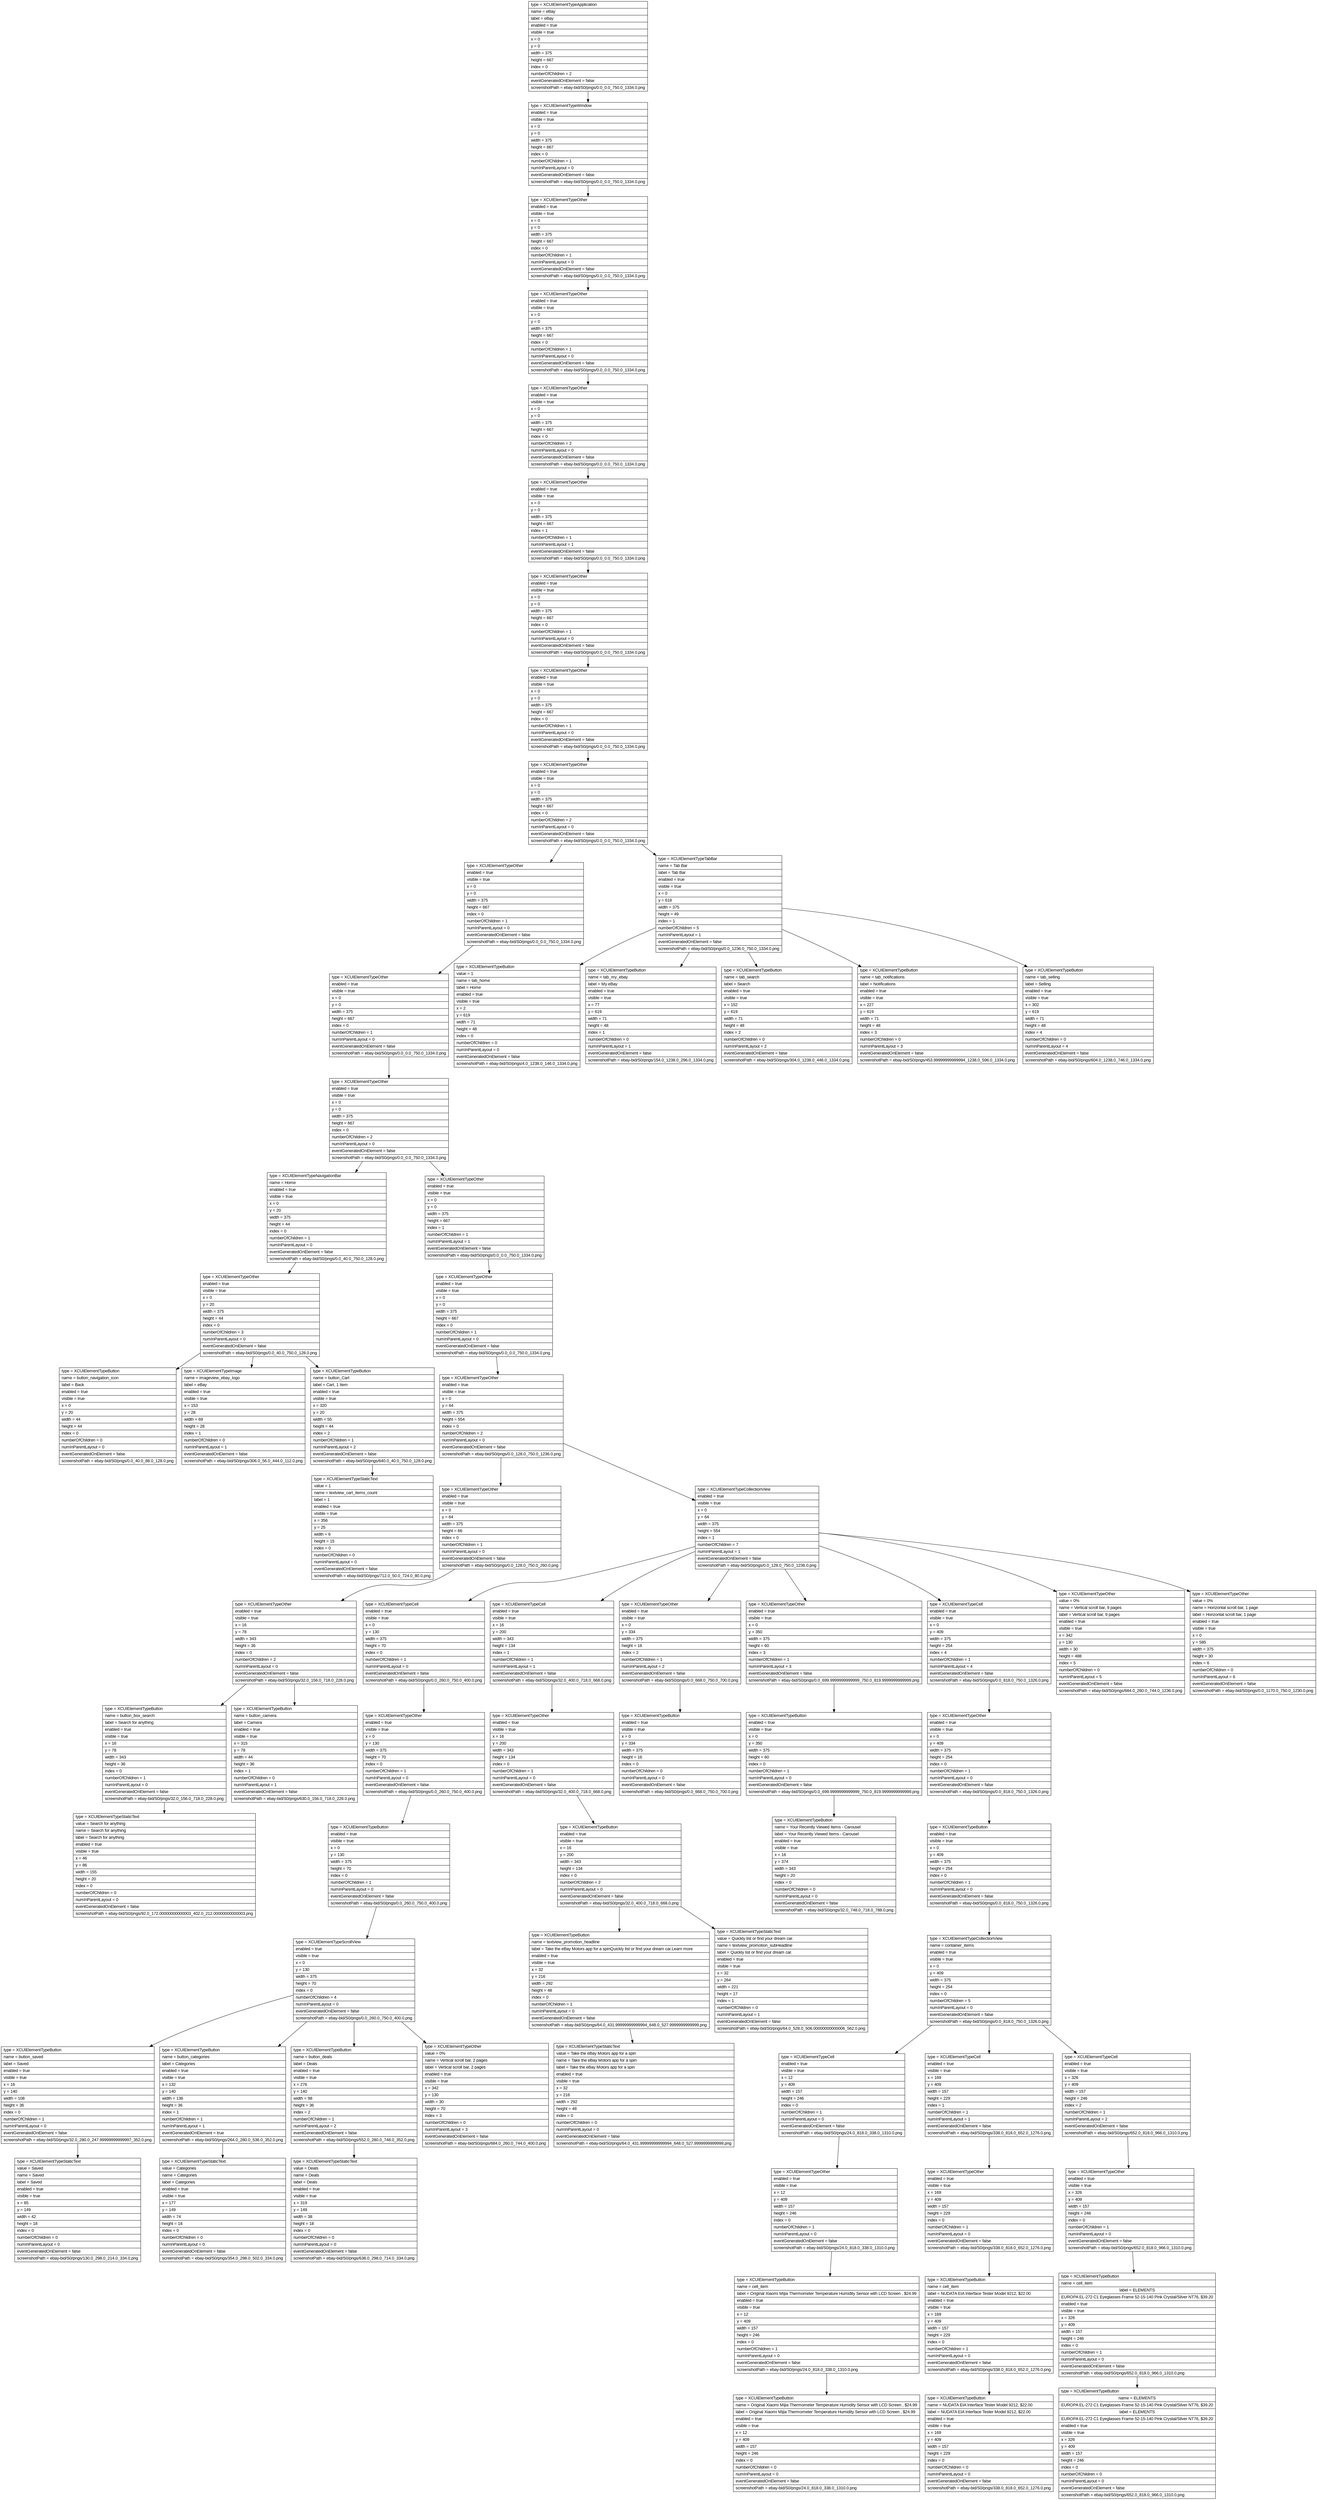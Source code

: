 digraph Layout {

	node [shape=record fontname=Arial];

	0	[label="{type = XCUIElementTypeApplication\l|name = eBay\l|label = eBay\l|enabled = true\l|visible = true\l|x = 0\l|y = 0\l|width = 375\l|height = 667\l|index = 0\l|numberOfChildren = 2\l|eventGeneratedOnElement = false \l|screenshotPath = ebay-bid/S0/pngs/0.0_0.0_750.0_1334.0.png\l}"]
	1	[label="{type = XCUIElementTypeWindow\l|enabled = true\l|visible = true\l|x = 0\l|y = 0\l|width = 375\l|height = 667\l|index = 0\l|numberOfChildren = 1\l|numInParentLayout = 0\l|eventGeneratedOnElement = false \l|screenshotPath = ebay-bid/S0/pngs/0.0_0.0_750.0_1334.0.png\l}"]
	2	[label="{type = XCUIElementTypeOther\l|enabled = true\l|visible = true\l|x = 0\l|y = 0\l|width = 375\l|height = 667\l|index = 0\l|numberOfChildren = 1\l|numInParentLayout = 0\l|eventGeneratedOnElement = false \l|screenshotPath = ebay-bid/S0/pngs/0.0_0.0_750.0_1334.0.png\l}"]
	3	[label="{type = XCUIElementTypeOther\l|enabled = true\l|visible = true\l|x = 0\l|y = 0\l|width = 375\l|height = 667\l|index = 0\l|numberOfChildren = 1\l|numInParentLayout = 0\l|eventGeneratedOnElement = false \l|screenshotPath = ebay-bid/S0/pngs/0.0_0.0_750.0_1334.0.png\l}"]
	4	[label="{type = XCUIElementTypeOther\l|enabled = true\l|visible = true\l|x = 0\l|y = 0\l|width = 375\l|height = 667\l|index = 0\l|numberOfChildren = 2\l|numInParentLayout = 0\l|eventGeneratedOnElement = false \l|screenshotPath = ebay-bid/S0/pngs/0.0_0.0_750.0_1334.0.png\l}"]
	5	[label="{type = XCUIElementTypeOther\l|enabled = true\l|visible = true\l|x = 0\l|y = 0\l|width = 375\l|height = 667\l|index = 1\l|numberOfChildren = 1\l|numInParentLayout = 1\l|eventGeneratedOnElement = false \l|screenshotPath = ebay-bid/S0/pngs/0.0_0.0_750.0_1334.0.png\l}"]
	6	[label="{type = XCUIElementTypeOther\l|enabled = true\l|visible = true\l|x = 0\l|y = 0\l|width = 375\l|height = 667\l|index = 0\l|numberOfChildren = 1\l|numInParentLayout = 0\l|eventGeneratedOnElement = false \l|screenshotPath = ebay-bid/S0/pngs/0.0_0.0_750.0_1334.0.png\l}"]
	7	[label="{type = XCUIElementTypeOther\l|enabled = true\l|visible = true\l|x = 0\l|y = 0\l|width = 375\l|height = 667\l|index = 0\l|numberOfChildren = 1\l|numInParentLayout = 0\l|eventGeneratedOnElement = false \l|screenshotPath = ebay-bid/S0/pngs/0.0_0.0_750.0_1334.0.png\l}"]
	8	[label="{type = XCUIElementTypeOther\l|enabled = true\l|visible = true\l|x = 0\l|y = 0\l|width = 375\l|height = 667\l|index = 0\l|numberOfChildren = 2\l|numInParentLayout = 0\l|eventGeneratedOnElement = false \l|screenshotPath = ebay-bid/S0/pngs/0.0_0.0_750.0_1334.0.png\l}"]
	9	[label="{type = XCUIElementTypeOther\l|enabled = true\l|visible = true\l|x = 0\l|y = 0\l|width = 375\l|height = 667\l|index = 0\l|numberOfChildren = 1\l|numInParentLayout = 0\l|eventGeneratedOnElement = false \l|screenshotPath = ebay-bid/S0/pngs/0.0_0.0_750.0_1334.0.png\l}"]
	10	[label="{type = XCUIElementTypeTabBar\l|name = Tab Bar\l|label = Tab Bar\l|enabled = true\l|visible = true\l|x = 0\l|y = 618\l|width = 375\l|height = 49\l|index = 1\l|numberOfChildren = 5\l|numInParentLayout = 1\l|eventGeneratedOnElement = false \l|screenshotPath = ebay-bid/S0/pngs/0.0_1236.0_750.0_1334.0.png\l}"]
	11	[label="{type = XCUIElementTypeOther\l|enabled = true\l|visible = true\l|x = 0\l|y = 0\l|width = 375\l|height = 667\l|index = 0\l|numberOfChildren = 1\l|numInParentLayout = 0\l|eventGeneratedOnElement = false \l|screenshotPath = ebay-bid/S0/pngs/0.0_0.0_750.0_1334.0.png\l}"]
	12	[label="{type = XCUIElementTypeButton\l|value = 1\l|name = tab_home\l|label = Home\l|enabled = true\l|visible = true\l|x = 2\l|y = 619\l|width = 71\l|height = 48\l|index = 0\l|numberOfChildren = 0\l|numInParentLayout = 0\l|eventGeneratedOnElement = false \l|screenshotPath = ebay-bid/S0/pngs/4.0_1238.0_146.0_1334.0.png\l}"]
	13	[label="{type = XCUIElementTypeButton\l|name = tab_my_ebay\l|label = My eBay\l|enabled = true\l|visible = true\l|x = 77\l|y = 619\l|width = 71\l|height = 48\l|index = 1\l|numberOfChildren = 0\l|numInParentLayout = 1\l|eventGeneratedOnElement = false \l|screenshotPath = ebay-bid/S0/pngs/154.0_1238.0_296.0_1334.0.png\l}"]
	14	[label="{type = XCUIElementTypeButton\l|name = tab_search\l|label = Search\l|enabled = true\l|visible = true\l|x = 152\l|y = 619\l|width = 71\l|height = 48\l|index = 2\l|numberOfChildren = 0\l|numInParentLayout = 2\l|eventGeneratedOnElement = false \l|screenshotPath = ebay-bid/S0/pngs/304.0_1238.0_446.0_1334.0.png\l}"]
	15	[label="{type = XCUIElementTypeButton\l|name = tab_notifications\l|label = Notifications\l|enabled = true\l|visible = true\l|x = 227\l|y = 619\l|width = 71\l|height = 48\l|index = 3\l|numberOfChildren = 0\l|numInParentLayout = 3\l|eventGeneratedOnElement = false \l|screenshotPath = ebay-bid/S0/pngs/453.99999999999994_1238.0_596.0_1334.0.png\l}"]
	16	[label="{type = XCUIElementTypeButton\l|name = tab_selling\l|label = Selling\l|enabled = true\l|visible = true\l|x = 302\l|y = 619\l|width = 71\l|height = 48\l|index = 4\l|numberOfChildren = 0\l|numInParentLayout = 4\l|eventGeneratedOnElement = false \l|screenshotPath = ebay-bid/S0/pngs/604.0_1238.0_746.0_1334.0.png\l}"]
	17	[label="{type = XCUIElementTypeOther\l|enabled = true\l|visible = true\l|x = 0\l|y = 0\l|width = 375\l|height = 667\l|index = 0\l|numberOfChildren = 2\l|numInParentLayout = 0\l|eventGeneratedOnElement = false \l|screenshotPath = ebay-bid/S0/pngs/0.0_0.0_750.0_1334.0.png\l}"]
	18	[label="{type = XCUIElementTypeNavigationBar\l|name = Home\l|enabled = true\l|visible = true\l|x = 0\l|y = 20\l|width = 375\l|height = 44\l|index = 0\l|numberOfChildren = 1\l|numInParentLayout = 0\l|eventGeneratedOnElement = false \l|screenshotPath = ebay-bid/S0/pngs/0.0_40.0_750.0_128.0.png\l}"]
	19	[label="{type = XCUIElementTypeOther\l|enabled = true\l|visible = true\l|x = 0\l|y = 0\l|width = 375\l|height = 667\l|index = 1\l|numberOfChildren = 1\l|numInParentLayout = 1\l|eventGeneratedOnElement = false \l|screenshotPath = ebay-bid/S0/pngs/0.0_0.0_750.0_1334.0.png\l}"]
	20	[label="{type = XCUIElementTypeOther\l|enabled = true\l|visible = true\l|x = 0\l|y = 20\l|width = 375\l|height = 44\l|index = 0\l|numberOfChildren = 3\l|numInParentLayout = 0\l|eventGeneratedOnElement = false \l|screenshotPath = ebay-bid/S0/pngs/0.0_40.0_750.0_128.0.png\l}"]
	21	[label="{type = XCUIElementTypeOther\l|enabled = true\l|visible = true\l|x = 0\l|y = 0\l|width = 375\l|height = 667\l|index = 0\l|numberOfChildren = 1\l|numInParentLayout = 0\l|eventGeneratedOnElement = false \l|screenshotPath = ebay-bid/S0/pngs/0.0_0.0_750.0_1334.0.png\l}"]
	22	[label="{type = XCUIElementTypeButton\l|name = button_navigation_icon\l|label = Back\l|enabled = true\l|visible = true\l|x = 0\l|y = 20\l|width = 44\l|height = 44\l|index = 0\l|numberOfChildren = 0\l|numInParentLayout = 0\l|eventGeneratedOnElement = false \l|screenshotPath = ebay-bid/S0/pngs/0.0_40.0_88.0_128.0.png\l}"]
	23	[label="{type = XCUIElementTypeImage\l|name = imageview_ebay_logo\l|label = eBay\l|enabled = true\l|visible = true\l|x = 153\l|y = 28\l|width = 69\l|height = 28\l|index = 1\l|numberOfChildren = 0\l|numInParentLayout = 1\l|eventGeneratedOnElement = false \l|screenshotPath = ebay-bid/S0/pngs/306.0_56.0_444.0_112.0.png\l}"]
	24	[label="{type = XCUIElementTypeButton\l|name = button_Cart\l|label = Cart, 1 Item\l|enabled = true\l|visible = true\l|x = 320\l|y = 20\l|width = 55\l|height = 44\l|index = 2\l|numberOfChildren = 1\l|numInParentLayout = 2\l|eventGeneratedOnElement = false \l|screenshotPath = ebay-bid/S0/pngs/640.0_40.0_750.0_128.0.png\l}"]
	25	[label="{type = XCUIElementTypeOther\l|enabled = true\l|visible = true\l|x = 0\l|y = 64\l|width = 375\l|height = 554\l|index = 0\l|numberOfChildren = 2\l|numInParentLayout = 0\l|eventGeneratedOnElement = false \l|screenshotPath = ebay-bid/S0/pngs/0.0_128.0_750.0_1236.0.png\l}"]
	26	[label="{type = XCUIElementTypeStaticText\l|value = 1\l|name = textview_cart_items_count\l|label = 1\l|enabled = true\l|visible = true\l|x = 356\l|y = 25\l|width = 6\l|height = 15\l|index = 0\l|numberOfChildren = 0\l|numInParentLayout = 0\l|eventGeneratedOnElement = false \l|screenshotPath = ebay-bid/S0/pngs/712.0_50.0_724.0_80.0.png\l}"]
	27	[label="{type = XCUIElementTypeOther\l|enabled = true\l|visible = true\l|x = 0\l|y = 64\l|width = 375\l|height = 66\l|index = 0\l|numberOfChildren = 1\l|numInParentLayout = 0\l|eventGeneratedOnElement = false \l|screenshotPath = ebay-bid/S0/pngs/0.0_128.0_750.0_260.0.png\l}"]
	28	[label="{type = XCUIElementTypeCollectionView\l|enabled = true\l|visible = true\l|x = 0\l|y = 64\l|width = 375\l|height = 554\l|index = 1\l|numberOfChildren = 7\l|numInParentLayout = 1\l|eventGeneratedOnElement = false \l|screenshotPath = ebay-bid/S0/pngs/0.0_128.0_750.0_1236.0.png\l}"]
	29	[label="{type = XCUIElementTypeOther\l|enabled = true\l|visible = true\l|x = 16\l|y = 78\l|width = 343\l|height = 36\l|index = 0\l|numberOfChildren = 2\l|numInParentLayout = 0\l|eventGeneratedOnElement = false \l|screenshotPath = ebay-bid/S0/pngs/32.0_156.0_718.0_228.0.png\l}"]
	30	[label="{type = XCUIElementTypeCell\l|enabled = true\l|visible = true\l|x = 0\l|y = 130\l|width = 375\l|height = 70\l|index = 0\l|numberOfChildren = 1\l|numInParentLayout = 0\l|eventGeneratedOnElement = false \l|screenshotPath = ebay-bid/S0/pngs/0.0_260.0_750.0_400.0.png\l}"]
	31	[label="{type = XCUIElementTypeCell\l|enabled = true\l|visible = true\l|x = 16\l|y = 200\l|width = 343\l|height = 134\l|index = 1\l|numberOfChildren = 1\l|numInParentLayout = 1\l|eventGeneratedOnElement = false \l|screenshotPath = ebay-bid/S0/pngs/32.0_400.0_718.0_668.0.png\l}"]
	32	[label="{type = XCUIElementTypeOther\l|enabled = true\l|visible = true\l|x = 0\l|y = 334\l|width = 375\l|height = 16\l|index = 2\l|numberOfChildren = 1\l|numInParentLayout = 2\l|eventGeneratedOnElement = false \l|screenshotPath = ebay-bid/S0/pngs/0.0_668.0_750.0_700.0.png\l}"]
	33	[label="{type = XCUIElementTypeOther\l|enabled = true\l|visible = true\l|x = 0\l|y = 350\l|width = 375\l|height = 60\l|index = 3\l|numberOfChildren = 1\l|numInParentLayout = 3\l|eventGeneratedOnElement = false \l|screenshotPath = ebay-bid/S0/pngs/0.0_699.9999999999999_750.0_819.9999999999999.png\l}"]
	34	[label="{type = XCUIElementTypeCell\l|enabled = true\l|visible = true\l|x = 0\l|y = 409\l|width = 375\l|height = 254\l|index = 4\l|numberOfChildren = 1\l|numInParentLayout = 4\l|eventGeneratedOnElement = false \l|screenshotPath = ebay-bid/S0/pngs/0.0_818.0_750.0_1326.0.png\l}"]
	35	[label="{type = XCUIElementTypeOther\l|value = 0%\l|name = Vertical scroll bar, 9 pages\l|label = Vertical scroll bar, 9 pages\l|enabled = true\l|visible = true\l|x = 342\l|y = 130\l|width = 30\l|height = 488\l|index = 5\l|numberOfChildren = 0\l|numInParentLayout = 5\l|eventGeneratedOnElement = false \l|screenshotPath = ebay-bid/S0/pngs/684.0_260.0_744.0_1236.0.png\l}"]
	36	[label="{type = XCUIElementTypeOther\l|value = 0%\l|name = Horizontal scroll bar, 1 page\l|label = Horizontal scroll bar, 1 page\l|enabled = true\l|visible = true\l|x = 0\l|y = 585\l|width = 375\l|height = 30\l|index = 6\l|numberOfChildren = 0\l|numInParentLayout = 6\l|eventGeneratedOnElement = false \l|screenshotPath = ebay-bid/S0/pngs/0.0_1170.0_750.0_1230.0.png\l}"]
	37	[label="{type = XCUIElementTypeButton\l|name = button_box_search\l|label = Search for anything\l|enabled = true\l|visible = true\l|x = 16\l|y = 78\l|width = 343\l|height = 36\l|index = 0\l|numberOfChildren = 1\l|numInParentLayout = 0\l|eventGeneratedOnElement = false \l|screenshotPath = ebay-bid/S0/pngs/32.0_156.0_718.0_228.0.png\l}"]
	38	[label="{type = XCUIElementTypeButton\l|name = button_camera\l|label = Camera\l|enabled = true\l|visible = true\l|x = 315\l|y = 78\l|width = 44\l|height = 36\l|index = 1\l|numberOfChildren = 0\l|numInParentLayout = 1\l|eventGeneratedOnElement = false \l|screenshotPath = ebay-bid/S0/pngs/630.0_156.0_718.0_228.0.png\l}"]
	39	[label="{type = XCUIElementTypeOther\l|enabled = true\l|visible = true\l|x = 0\l|y = 130\l|width = 375\l|height = 70\l|index = 0\l|numberOfChildren = 1\l|numInParentLayout = 0\l|eventGeneratedOnElement = false \l|screenshotPath = ebay-bid/S0/pngs/0.0_260.0_750.0_400.0.png\l}"]
	40	[label="{type = XCUIElementTypeOther\l|enabled = true\l|visible = true\l|x = 16\l|y = 200\l|width = 343\l|height = 134\l|index = 0\l|numberOfChildren = 1\l|numInParentLayout = 0\l|eventGeneratedOnElement = false \l|screenshotPath = ebay-bid/S0/pngs/32.0_400.0_718.0_668.0.png\l}"]
	41	[label="{type = XCUIElementTypeButton\l|enabled = true\l|visible = true\l|x = 0\l|y = 334\l|width = 375\l|height = 16\l|index = 0\l|numberOfChildren = 0\l|numInParentLayout = 0\l|eventGeneratedOnElement = false \l|screenshotPath = ebay-bid/S0/pngs/0.0_668.0_750.0_700.0.png\l}"]
	42	[label="{type = XCUIElementTypeButton\l|enabled = true\l|visible = true\l|x = 0\l|y = 350\l|width = 375\l|height = 60\l|index = 0\l|numberOfChildren = 1\l|numInParentLayout = 0\l|eventGeneratedOnElement = false \l|screenshotPath = ebay-bid/S0/pngs/0.0_699.9999999999999_750.0_819.9999999999999.png\l}"]
	43	[label="{type = XCUIElementTypeOther\l|enabled = true\l|visible = true\l|x = 0\l|y = 409\l|width = 375\l|height = 254\l|index = 0\l|numberOfChildren = 1\l|numInParentLayout = 0\l|eventGeneratedOnElement = false \l|screenshotPath = ebay-bid/S0/pngs/0.0_818.0_750.0_1326.0.png\l}"]
	44	[label="{type = XCUIElementTypeStaticText\l|value = Search for anything\l|name = Search for anything\l|label = Search for anything\l|enabled = true\l|visible = true\l|x = 46\l|y = 86\l|width = 155\l|height = 20\l|index = 0\l|numberOfChildren = 0\l|numInParentLayout = 0\l|eventGeneratedOnElement = false \l|screenshotPath = ebay-bid/S0/pngs/92.0_172.00000000000003_402.0_212.00000000000003.png\l}"]
	45	[label="{type = XCUIElementTypeButton\l|enabled = true\l|visible = true\l|x = 0\l|y = 130\l|width = 375\l|height = 70\l|index = 0\l|numberOfChildren = 1\l|numInParentLayout = 0\l|eventGeneratedOnElement = false \l|screenshotPath = ebay-bid/S0/pngs/0.0_260.0_750.0_400.0.png\l}"]
	46	[label="{type = XCUIElementTypeButton\l|enabled = true\l|visible = true\l|x = 16\l|y = 200\l|width = 343\l|height = 134\l|index = 0\l|numberOfChildren = 2\l|numInParentLayout = 0\l|eventGeneratedOnElement = false \l|screenshotPath = ebay-bid/S0/pngs/32.0_400.0_718.0_668.0.png\l}"]
	47	[label="{type = XCUIElementTypeButton\l|name = Your Recently Viewed Items - Carousel\l|label = Your Recently Viewed Items - Carousel\l|enabled = true\l|visible = true\l|x = 16\l|y = 374\l|width = 343\l|height = 20\l|index = 0\l|numberOfChildren = 0\l|numInParentLayout = 0\l|eventGeneratedOnElement = false \l|screenshotPath = ebay-bid/S0/pngs/32.0_748.0_718.0_788.0.png\l}"]
	48	[label="{type = XCUIElementTypeButton\l|enabled = true\l|visible = true\l|x = 0\l|y = 409\l|width = 375\l|height = 254\l|index = 0\l|numberOfChildren = 1\l|numInParentLayout = 0\l|eventGeneratedOnElement = false \l|screenshotPath = ebay-bid/S0/pngs/0.0_818.0_750.0_1326.0.png\l}"]
	49	[label="{type = XCUIElementTypeScrollView\l|enabled = true\l|visible = true\l|x = 0\l|y = 130\l|width = 375\l|height = 70\l|index = 0\l|numberOfChildren = 4\l|numInParentLayout = 0\l|eventGeneratedOnElement = false \l|screenshotPath = ebay-bid/S0/pngs/0.0_260.0_750.0_400.0.png\l}"]
	50	[label="{type = XCUIElementTypeButton\l|name = textview_promotion_headline\l|label = Take the eBay Motors app for a spinQuickly list or find your dream car.Learn more\l|enabled = true\l|visible = true\l|x = 32\l|y = 216\l|width = 292\l|height = 48\l|index = 0\l|numberOfChildren = 1\l|numInParentLayout = 0\l|eventGeneratedOnElement = false \l|screenshotPath = ebay-bid/S0/pngs/64.0_431.99999999999994_648.0_527.9999999999999.png\l}"]
	51	[label="{type = XCUIElementTypeStaticText\l|value = Quickly list or find your dream car.\l|name = textview_promotion_subHeadline\l|label = Quickly list or find your dream car.\l|enabled = true\l|visible = true\l|x = 32\l|y = 264\l|width = 221\l|height = 17\l|index = 1\l|numberOfChildren = 0\l|numInParentLayout = 1\l|eventGeneratedOnElement = false \l|screenshotPath = ebay-bid/S0/pngs/64.0_528.0_506.00000000000006_562.0.png\l}"]
	52	[label="{type = XCUIElementTypeCollectionView\l|name = container_items\l|enabled = true\l|visible = true\l|x = 0\l|y = 409\l|width = 375\l|height = 254\l|index = 0\l|numberOfChildren = 5\l|numInParentLayout = 0\l|eventGeneratedOnElement = false \l|screenshotPath = ebay-bid/S0/pngs/0.0_818.0_750.0_1326.0.png\l}"]
	53	[label="{type = XCUIElementTypeButton\l|name = button_saved\l|label = Saved\l|enabled = true\l|visible = true\l|x = 16\l|y = 140\l|width = 108\l|height = 36\l|index = 0\l|numberOfChildren = 1\l|numInParentLayout = 0\l|eventGeneratedOnElement = false \l|screenshotPath = ebay-bid/S0/pngs/32.0_280.0_247.99999999999997_352.0.png\l}"]
	54	[label="{type = XCUIElementTypeButton\l|name = button_categories\l|label = Categories\l|enabled = true\l|visible = true\l|x = 132\l|y = 140\l|width = 136\l|height = 36\l|index = 1\l|numberOfChildren = 1\l|numInParentLayout = 1\l|eventGeneratedOnElement = true \l|screenshotPath = ebay-bid/S0/pngs/264.0_280.0_536.0_352.0.png\l}"]
	55	[label="{type = XCUIElementTypeButton\l|name = button_deals\l|label = Deals\l|enabled = true\l|visible = true\l|x = 276\l|y = 140\l|width = 98\l|height = 36\l|index = 2\l|numberOfChildren = 1\l|numInParentLayout = 2\l|eventGeneratedOnElement = false \l|screenshotPath = ebay-bid/S0/pngs/552.0_280.0_748.0_352.0.png\l}"]
	56	[label="{type = XCUIElementTypeOther\l|value = 0%\l|name = Vertical scroll bar, 2 pages\l|label = Vertical scroll bar, 2 pages\l|enabled = true\l|visible = true\l|x = 342\l|y = 130\l|width = 30\l|height = 70\l|index = 3\l|numberOfChildren = 0\l|numInParentLayout = 3\l|eventGeneratedOnElement = false \l|screenshotPath = ebay-bid/S0/pngs/684.0_260.0_744.0_400.0.png\l}"]
	57	[label="{type = XCUIElementTypeStaticText\l|value = Take the eBay Motors app for a spin\l|name = Take the eBay Motors app for a spin\l|label = Take the eBay Motors app for a spin\l|enabled = true\l|visible = true\l|x = 32\l|y = 216\l|width = 292\l|height = 48\l|index = 0\l|numberOfChildren = 0\l|numInParentLayout = 0\l|eventGeneratedOnElement = false \l|screenshotPath = ebay-bid/S0/pngs/64.0_431.99999999999994_648.0_527.9999999999999.png\l}"]
	58	[label="{type = XCUIElementTypeCell\l|enabled = true\l|visible = true\l|x = 12\l|y = 409\l|width = 157\l|height = 246\l|index = 0\l|numberOfChildren = 1\l|numInParentLayout = 0\l|eventGeneratedOnElement = false \l|screenshotPath = ebay-bid/S0/pngs/24.0_818.0_338.0_1310.0.png\l}"]
	59	[label="{type = XCUIElementTypeCell\l|enabled = true\l|visible = true\l|x = 169\l|y = 409\l|width = 157\l|height = 229\l|index = 1\l|numberOfChildren = 1\l|numInParentLayout = 1\l|eventGeneratedOnElement = false \l|screenshotPath = ebay-bid/S0/pngs/338.0_818.0_652.0_1276.0.png\l}"]
	60	[label="{type = XCUIElementTypeCell\l|enabled = true\l|visible = true\l|x = 326\l|y = 409\l|width = 157\l|height = 246\l|index = 2\l|numberOfChildren = 1\l|numInParentLayout = 2\l|eventGeneratedOnElement = false \l|screenshotPath = ebay-bid/S0/pngs/652.0_818.0_966.0_1310.0.png\l}"]
	61	[label="{type = XCUIElementTypeStaticText\l|value = Saved\l|name = Saved\l|label = Saved\l|enabled = true\l|visible = true\l|x = 65\l|y = 149\l|width = 42\l|height = 18\l|index = 0\l|numberOfChildren = 0\l|numInParentLayout = 0\l|eventGeneratedOnElement = false \l|screenshotPath = ebay-bid/S0/pngs/130.0_298.0_214.0_334.0.png\l}"]
	62	[label="{type = XCUIElementTypeStaticText\l|value = Categories\l|name = Categories\l|label = Categories\l|enabled = true\l|visible = true\l|x = 177\l|y = 149\l|width = 74\l|height = 18\l|index = 0\l|numberOfChildren = 0\l|numInParentLayout = 0\l|eventGeneratedOnElement = false \l|screenshotPath = ebay-bid/S0/pngs/354.0_298.0_502.0_334.0.png\l}"]
	63	[label="{type = XCUIElementTypeStaticText\l|value = Deals\l|name = Deals\l|label = Deals\l|enabled = true\l|visible = true\l|x = 319\l|y = 149\l|width = 38\l|height = 18\l|index = 0\l|numberOfChildren = 0\l|numInParentLayout = 0\l|eventGeneratedOnElement = false \l|screenshotPath = ebay-bid/S0/pngs/638.0_298.0_714.0_334.0.png\l}"]
	64	[label="{type = XCUIElementTypeOther\l|enabled = true\l|visible = true\l|x = 12\l|y = 409\l|width = 157\l|height = 246\l|index = 0\l|numberOfChildren = 1\l|numInParentLayout = 0\l|eventGeneratedOnElement = false \l|screenshotPath = ebay-bid/S0/pngs/24.0_818.0_338.0_1310.0.png\l}"]
	65	[label="{type = XCUIElementTypeOther\l|enabled = true\l|visible = true\l|x = 169\l|y = 409\l|width = 157\l|height = 229\l|index = 0\l|numberOfChildren = 1\l|numInParentLayout = 0\l|eventGeneratedOnElement = false \l|screenshotPath = ebay-bid/S0/pngs/338.0_818.0_652.0_1276.0.png\l}"]
	66	[label="{type = XCUIElementTypeOther\l|enabled = true\l|visible = true\l|x = 326\l|y = 409\l|width = 157\l|height = 246\l|index = 0\l|numberOfChildren = 1\l|numInParentLayout = 0\l|eventGeneratedOnElement = false \l|screenshotPath = ebay-bid/S0/pngs/652.0_818.0_966.0_1310.0.png\l}"]
	67	[label="{type = XCUIElementTypeButton\l|name = cell_item\l|label = Original Xiaomi Mijia Thermometer Temperature Humidity Sensor with LCD Screen , $24.99\l|enabled = true\l|visible = true\l|x = 12\l|y = 409\l|width = 157\l|height = 246\l|index = 0\l|numberOfChildren = 1\l|numInParentLayout = 0\l|eventGeneratedOnElement = false \l|screenshotPath = ebay-bid/S0/pngs/24.0_818.0_338.0_1310.0.png\l}"]
	68	[label="{type = XCUIElementTypeButton\l|name = cell_item\l|label = NUDATA EIA Interface Tester Model 9212, $22.00\l|enabled = true\l|visible = true\l|x = 169\l|y = 409\l|width = 157\l|height = 229\l|index = 0\l|numberOfChildren = 1\l|numInParentLayout = 0\l|eventGeneratedOnElement = false \l|screenshotPath = ebay-bid/S0/pngs/338.0_818.0_652.0_1276.0.png\l}"]
	69	[label="{type = XCUIElementTypeButton\l|name = cell_item\l|label = ELEMENTS | EUROPA EL-272 C1 Eyeglasses Frame 52-15-140 Pink Crystal/Silver  NT76, $39.20\l|enabled = true\l|visible = true\l|x = 326\l|y = 409\l|width = 157\l|height = 246\l|index = 0\l|numberOfChildren = 1\l|numInParentLayout = 0\l|eventGeneratedOnElement = false \l|screenshotPath = ebay-bid/S0/pngs/652.0_818.0_966.0_1310.0.png\l}"]
	70	[label="{type = XCUIElementTypeButton\l|name = Original Xiaomi Mijia Thermometer Temperature Humidity Sensor with LCD Screen , $24.99\l|label = Original Xiaomi Mijia Thermometer Temperature Humidity Sensor with LCD Screen , $24.99\l|enabled = true\l|visible = true\l|x = 12\l|y = 409\l|width = 157\l|height = 246\l|index = 0\l|numberOfChildren = 0\l|numInParentLayout = 0\l|eventGeneratedOnElement = false \l|screenshotPath = ebay-bid/S0/pngs/24.0_818.0_338.0_1310.0.png\l}"]
	71	[label="{type = XCUIElementTypeButton\l|name = NUDATA EIA Interface Tester Model 9212, $22.00\l|label = NUDATA EIA Interface Tester Model 9212, $22.00\l|enabled = true\l|visible = true\l|x = 169\l|y = 409\l|width = 157\l|height = 229\l|index = 0\l|numberOfChildren = 0\l|numInParentLayout = 0\l|eventGeneratedOnElement = false \l|screenshotPath = ebay-bid/S0/pngs/338.0_818.0_652.0_1276.0.png\l}"]
	72	[label="{type = XCUIElementTypeButton\l|name = ELEMENTS | EUROPA EL-272 C1 Eyeglasses Frame 52-15-140 Pink Crystal/Silver  NT76, $39.20\l|label = ELEMENTS | EUROPA EL-272 C1 Eyeglasses Frame 52-15-140 Pink Crystal/Silver  NT76, $39.20\l|enabled = true\l|visible = true\l|x = 326\l|y = 409\l|width = 157\l|height = 246\l|index = 0\l|numberOfChildren = 0\l|numInParentLayout = 0\l|eventGeneratedOnElement = false \l|screenshotPath = ebay-bid/S0/pngs/652.0_818.0_966.0_1310.0.png\l}"]


	0 -> 1
	1 -> 2
	2 -> 3
	3 -> 4
	4 -> 5
	5 -> 6
	6 -> 7
	7 -> 8
	8 -> 9
	8 -> 10
	9 -> 11
	10 -> 12
	10 -> 13
	10 -> 14
	10 -> 15
	10 -> 16
	11 -> 17
	17 -> 18
	17 -> 19
	18 -> 20
	19 -> 21
	20 -> 22
	20 -> 23
	20 -> 24
	21 -> 25
	24 -> 26
	25 -> 27
	25 -> 28
	27 -> 29
	28 -> 30
	28 -> 31
	28 -> 32
	28 -> 33
	28 -> 34
	28 -> 35
	28 -> 36
	29 -> 37
	29 -> 38
	30 -> 39
	31 -> 40
	32 -> 41
	33 -> 42
	34 -> 43
	37 -> 44
	39 -> 45
	40 -> 46
	42 -> 47
	43 -> 48
	45 -> 49
	46 -> 50
	46 -> 51
	48 -> 52
	49 -> 53
	49 -> 54
	49 -> 55
	49 -> 56
	50 -> 57
	52 -> 58
	52 -> 59
	52 -> 60
	53 -> 61
	54 -> 62
	55 -> 63
	58 -> 64
	59 -> 65
	60 -> 66
	64 -> 67
	65 -> 68
	66 -> 69
	67 -> 70
	68 -> 71
	69 -> 72


}